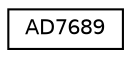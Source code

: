digraph "Graphical Class Hierarchy"
{
  edge [fontname="Helvetica",fontsize="10",labelfontname="Helvetica",labelfontsize="10"];
  node [fontname="Helvetica",fontsize="10",shape=record];
  rankdir="LR";
  Node1 [label="AD7689",height=0.2,width=0.4,color="black", fillcolor="white", style="filled",URL="$class_a_d7689.html"];
}
